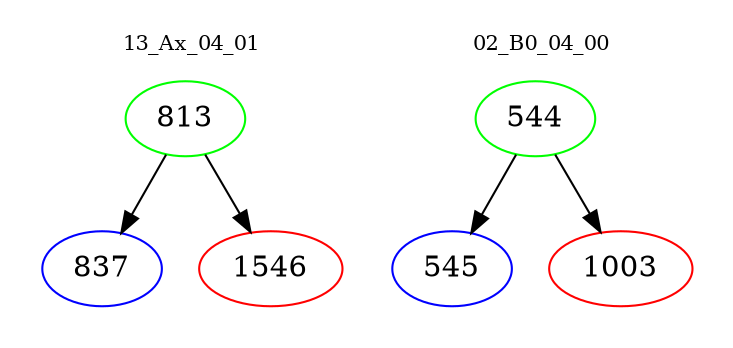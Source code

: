 digraph{
subgraph cluster_0 {
color = white
label = "13_Ax_04_01";
fontsize=10;
T0_813 [label="813", color="green"]
T0_813 -> T0_837 [color="black"]
T0_837 [label="837", color="blue"]
T0_813 -> T0_1546 [color="black"]
T0_1546 [label="1546", color="red"]
}
subgraph cluster_1 {
color = white
label = "02_B0_04_00";
fontsize=10;
T1_544 [label="544", color="green"]
T1_544 -> T1_545 [color="black"]
T1_545 [label="545", color="blue"]
T1_544 -> T1_1003 [color="black"]
T1_1003 [label="1003", color="red"]
}
}
